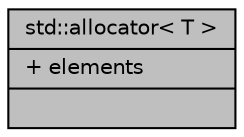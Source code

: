 digraph "std::allocator&lt; T &gt;"
{
  edge [fontname="Helvetica",fontsize="10",labelfontname="Helvetica",labelfontsize="10"];
  node [fontname="Helvetica",fontsize="10",shape=record];
  Node0 [label="{std::allocator\< T \>\n|+ elements\l|}",height=0.2,width=0.4,color="black", fillcolor="grey75", style="filled", fontcolor="black"];
}
